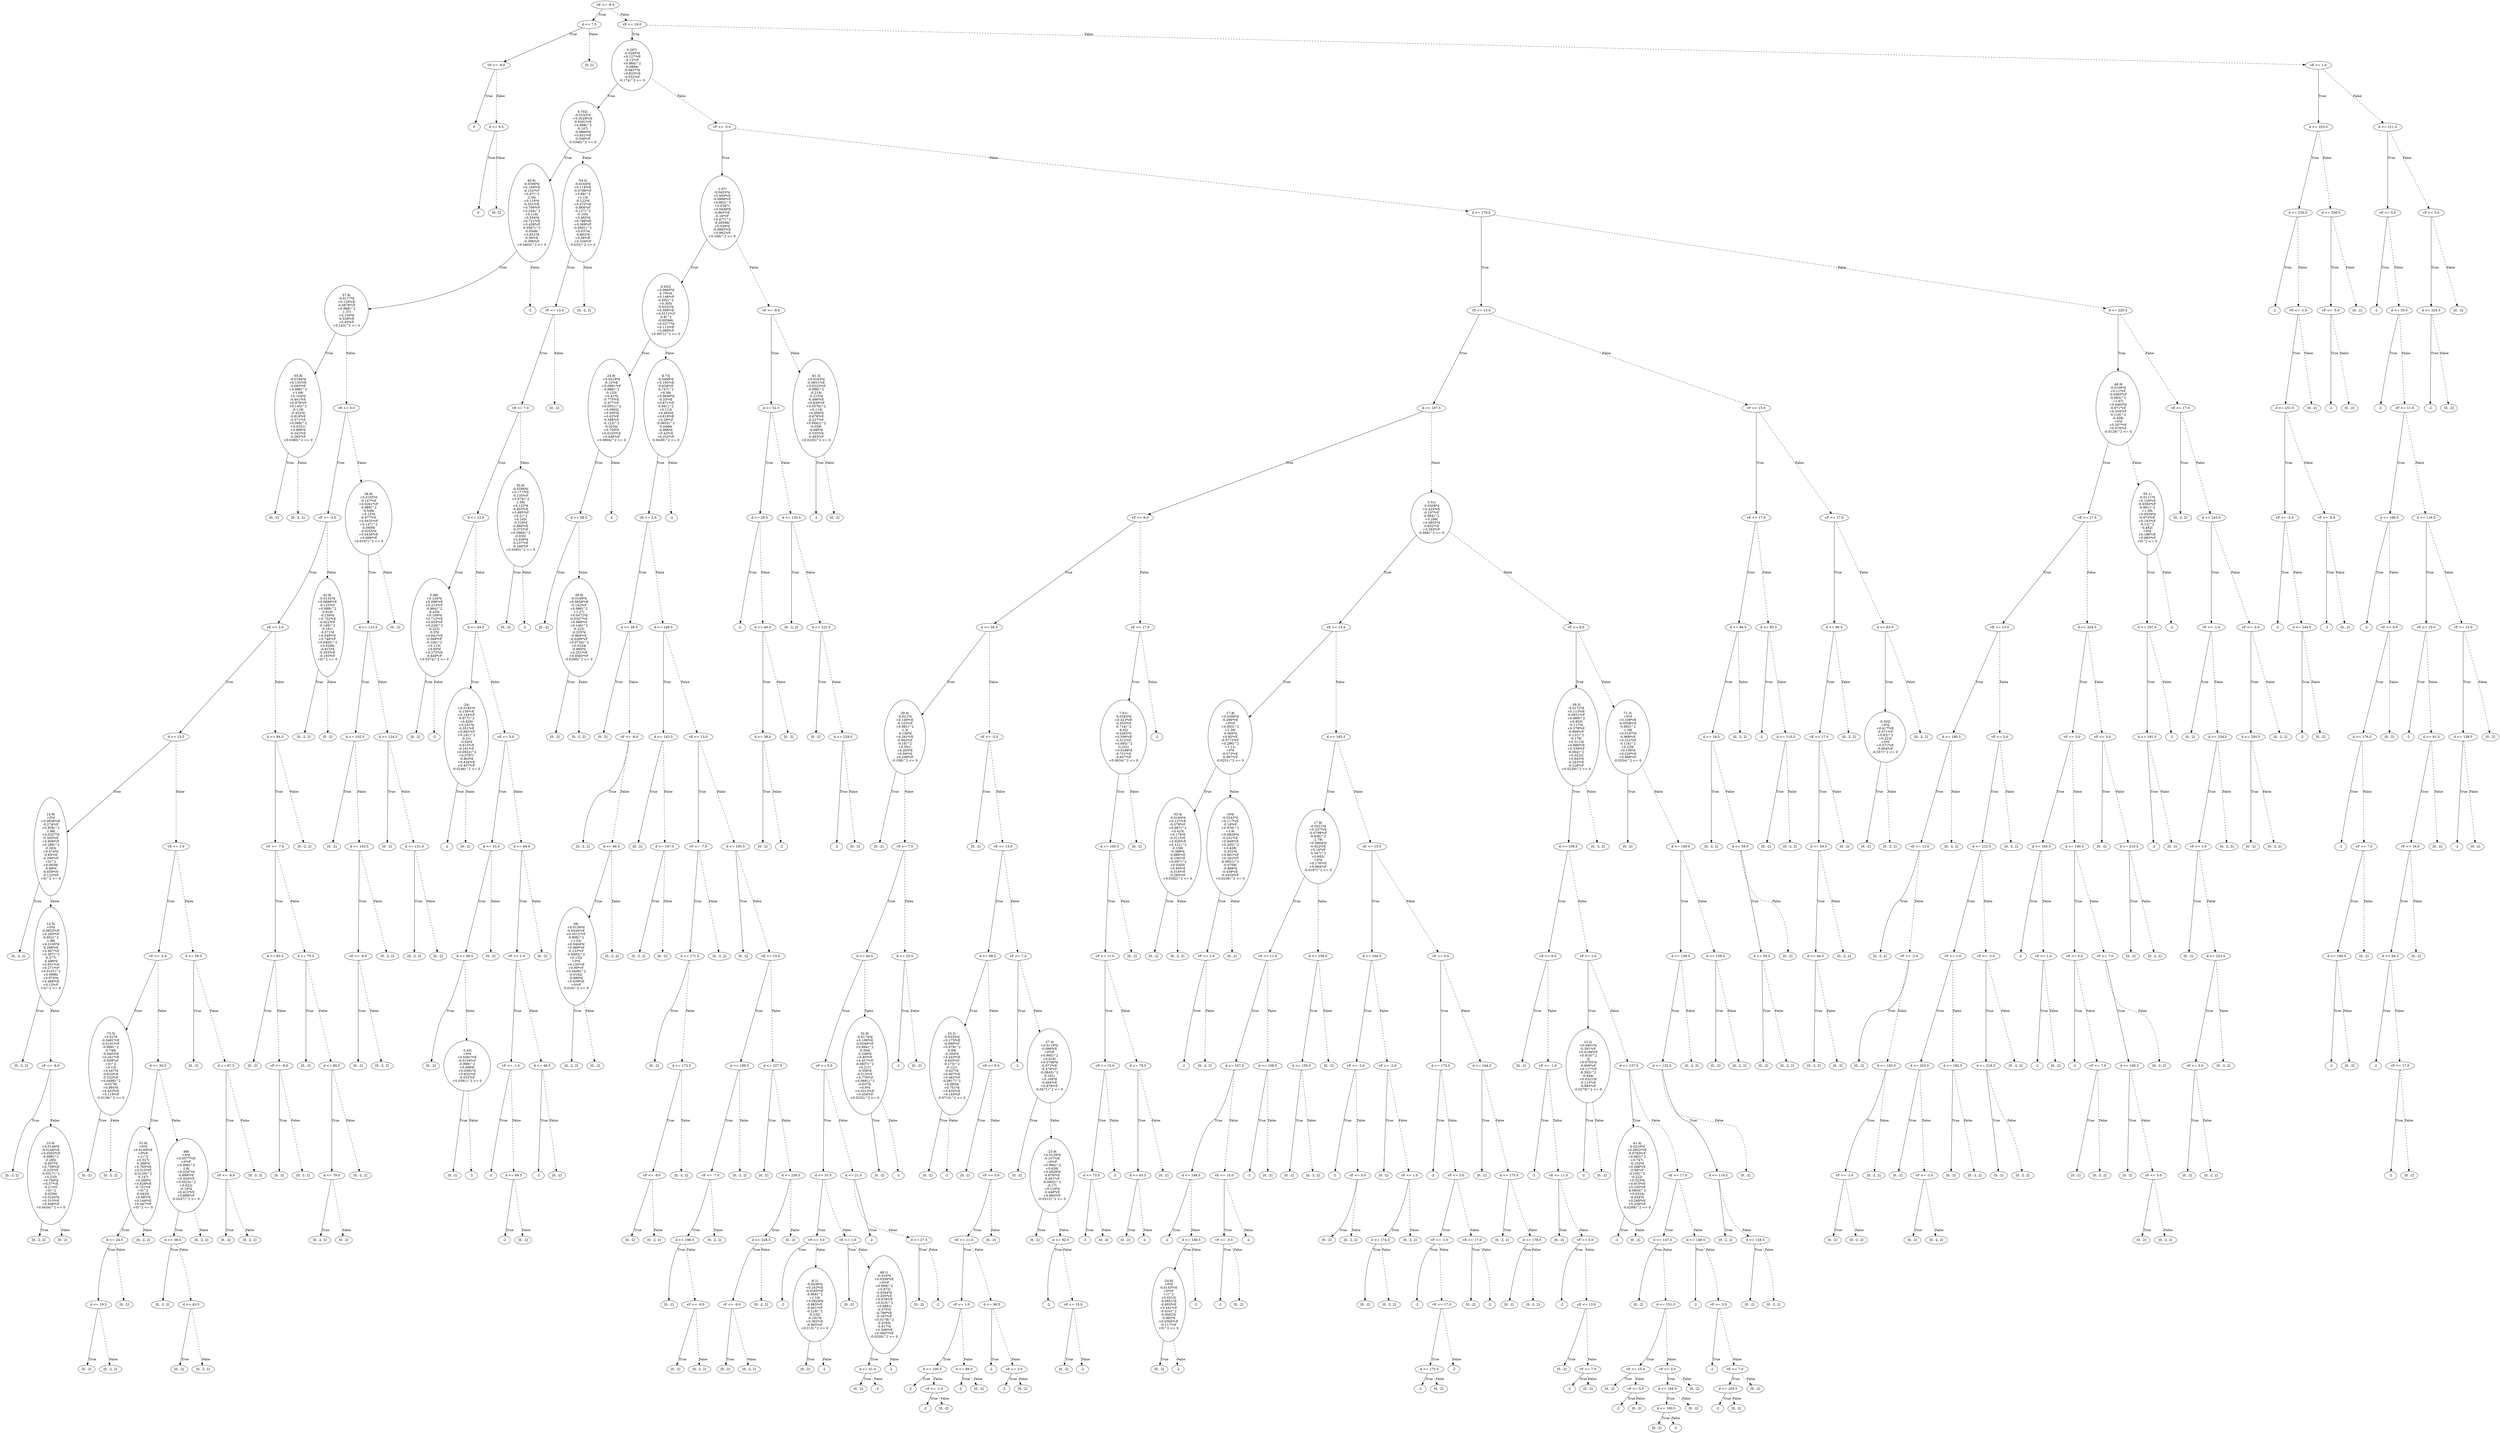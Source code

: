 digraph {
0 [label="vE <= -9.0"];
1 [label="d <= 7.5"];
2 [label="vF <= -9.0"];
3 [label="0"];
2 -> 3 [label="True"];
4 [label="d <= 6.5"];
5 [label="0"];
4 -> 5 [label="True"];
6 [label="[0, 2]"];
4 -> 6 [style="dashed", label="False"];
2 -> 4 [style="dashed", label="False"];
1 -> 2 [label="True"];
7 [label="[0, 2]"];
1 -> 7 [style="dashed", label="False"];
0 -> 1 [label="True"];
8 [label="vE <= 19.0"];
9 [label="0.267(\n-0.0285*d\n+0.127*vE\n-0.12*vF\n+0.984)^2\n-0.0894(\n-0.0837*d\n+0.825*vE\n-0.532*vF\n-0.174)^2 <= 0"];
10 [label="0.702(\n-0.0143*d\n+0.0229*vE\n-0.0261*vF\n+0.999)^2\n-0.107(\n-0.0866*d\n+0.831*vE\n-0.548*vF\n-0.0346)^2 <= 0"];
11 [label="40.6(\n-0.0306*d\n+0.189*vE\n-0.152*vF\n+0.97)^2\n-2.34(\n+0.116*d\n-0.541*vE\n+0.799*vF\n+0.234)^2\n+0.116(\n+0.544*d\n+0.721*vE\n+0.426*vF\n-0.0567)^2\n-0.0546(\n+0.831*d\n-0.39*vE\n-0.396*vF\n+0.0403)^2 <= 0"];
12 [label="57.8(\n-0.0177*d\n+0.126*vE\n-0.0878*vF\n+0.988)^2\n-1.37(\n+0.104*d\n-0.529*vE\n+0.83*vF\n+0.143)^2 <= 0"];
13 [label="-55.8(\n-0.0184*d\n+0.135*vE\n-0.093*vF\n+0.986)^2\n+1.08(\n+0.104*d\n-0.441*vE\n+0.879*vF\n+0.145)^2\n-0.118(\n-0.432*d\n-0.819*vE\n-0.371*vF\n+0.069)^2\n+0.0321(\n+0.896*d\n-0.341*vE\n-0.283*vF\n+0.0366)^2 <= 0"];
14 [label="[0, -2]"];
13 -> 14 [label="True"];
15 [label="[0, -2, 2]"];
13 -> 15 [style="dashed", label="False"];
12 -> 13 [label="True"];
16 [label="vE <= 5.0"];
17 [label="vF <= -3.0"];
18 [label="vE <= 3.0"];
19 [label="d <= 15.5"];
20 [label="14.8(\n+0*d\n+0.0836*vE\n-0.274*vF\n+0.958)^2\n-1.88(\n+0.0327*d\n-0.305*vE\n+0.908*vF\n+0.286)^2\n-0.263(\n+0.474*d\n-0.83*vE\n-0.294*vF\n+0)^2\n+0.0938(\n-0.88*d\n-0.459*vE\n-0.122*vF\n+0)^2 <= 0"];
21 [label="[0, -2, 2]"];
20 -> 21 [label="True"];
22 [label="13.5(\n+0*d\n-0.0832*vE\n+0.295*vF\n-0.952)^2\n-1.98(\n+0.0193*d\n-0.288*vE\n+0.907*vF\n+0.307)^2\n-0.277(\n-0.486*d\n+0.831*vE\n+0.271*vF\n+0.0101)^2\n+0.0996(\n+0.874*d\n+0.469*vE\n+0.13*vF\n+0)^2 <= 0"];
23 [label="[0, -2, 2]"];
22 -> 23 [label="True"];
24 [label="vF <= -9.0"];
25 [label="[0, -2, 2]"];
24 -> 25 [label="True"];
26 [label="23.6(\n+0.0146*d\n-0.0146*vE\n+0.0502*vF\n-0.999)^2\n-0.285(\n-0.607*d\n+0.759*vE\n-0.235*vF\n-0.0317)^2\n+0.233(\n+0.794*d\n+0.57*vE\n-0.21*vF\n+0)^2\n-0.0256(\n+0.0245*d\n+0.315*vE\n+0.948*vF\n+0.0434)^2 <= 0"];
27 [label="[0, -2, 2]"];
26 -> 27 [label="True"];
28 [label="[0, -2]"];
26 -> 28 [style="dashed", label="False"];
24 -> 26 [style="dashed", label="False"];
22 -> 24 [style="dashed", label="False"];
20 -> 22 [style="dashed", label="False"];
19 -> 20 [label="True"];
29 [label="vE <= 1.0"];
30 [label="vF <= -5.0"];
31 [label="-73.5(\n+0.01*d\n-0.0481*vE\n-0.0161*vF\n-0.999)^2\n-0.746(\n-0.0403*d\n+0.341*vE\n-0.939*vF\n+0)^2\n+0.13(\n+0.447*d\n-0.833*vE\n-0.322*vF\n+0.0498)^2\n-0.0276(\n+0.893*d\n+0.433*vE\n+0.119*vF\n-0.0138)^2 <= 0"];
32 [label="[0, -2]"];
31 -> 32 [label="True"];
33 [label="[0, -2, 2]"];
31 -> 33 [style="dashed", label="False"];
30 -> 31 [label="True"];
34 [label="d <= 30.5"];
35 [label="-51.8(\n+0*d\n+0.0149*vE\n+0*vF\n+1)^2\n+0.327(\n-0.386*d\n+0.765*vE\n+0.515*vF\n-0.0129)^2\n-0.147(\n+0.268*d\n+0.628*vE\n-0.731*vF\n+0)^2\n-0.0425(\n+0.883*d\n+0.144*vE\n+0.447*vF\n+0)^2 <= 0"];
36 [label="d <= 24.5"];
37 [label="d <= 19.5"];
38 [label="[0, -2]"];
37 -> 38 [label="True"];
39 [label="[0, -2, 2]"];
37 -> 39 [style="dashed", label="False"];
36 -> 37 [label="True"];
40 [label="[0, -2]"];
36 -> 40 [style="dashed", label="False"];
35 -> 36 [label="True"];
41 [label="[0, -2, 2]"];
35 -> 41 [style="dashed", label="False"];
34 -> 35 [label="True"];
42 [label="-89(\n+0*d\n+0.0577*vE\n+0*vF\n+0.998)^2\n-2.6(\n+0.0247*d\n-0.899*vE\n+0.434*vF\n+0.0525)^2\n+0.622(\n-0.18*d\n+0.422*vE\n+0.888*vF\n-0.0247)^2 <= 0"];
43 [label="d <= 38.0"];
44 [label="[0, -2, 2]"];
43 -> 44 [label="True"];
45 [label="d <= 43.5"];
46 [label="[0, -2]"];
45 -> 46 [label="True"];
47 [label="[0, -2, 2]"];
45 -> 47 [style="dashed", label="False"];
43 -> 45 [style="dashed", label="False"];
42 -> 43 [label="True"];
48 [label="[0, -2, 2]"];
42 -> 48 [style="dashed", label="False"];
34 -> 42 [style="dashed", label="False"];
30 -> 34 [style="dashed", label="False"];
29 -> 30 [label="True"];
49 [label="d <= 58.5"];
50 [label="[0, -2]"];
49 -> 50 [label="True"];
51 [label="d <= 67.5"];
52 [label="vF <= -8.0"];
53 [label="[0, -2]"];
52 -> 53 [label="True"];
54 [label="[0, -2, 2]"];
52 -> 54 [style="dashed", label="False"];
51 -> 52 [label="True"];
55 [label="[0, -2, 2]"];
51 -> 55 [style="dashed", label="False"];
49 -> 51 [style="dashed", label="False"];
29 -> 49 [style="dashed", label="False"];
19 -> 29 [style="dashed", label="False"];
18 -> 19 [label="True"];
56 [label="d <= 84.5"];
57 [label="vF <= -7.0"];
58 [label="d <= 83.5"];
59 [label="[0, -2]"];
58 -> 59 [label="True"];
60 [label="vF <= -9.0"];
61 [label="[0, -2]"];
60 -> 61 [label="True"];
62 [label="[0, -2, 2]"];
60 -> 62 [style="dashed", label="False"];
58 -> 60 [style="dashed", label="False"];
57 -> 58 [label="True"];
63 [label="d <= 75.5"];
64 [label="[0, -2]"];
63 -> 64 [label="True"];
65 [label="d <= 80.5"];
66 [label="d <= 79.0"];
67 [label="[0, -2, 2]"];
66 -> 67 [label="True"];
68 [label="[0, -2]"];
66 -> 68 [style="dashed", label="False"];
65 -> 66 [label="True"];
69 [label="[0, -2, 2]"];
65 -> 69 [style="dashed", label="False"];
63 -> 65 [style="dashed", label="False"];
57 -> 63 [style="dashed", label="False"];
56 -> 57 [label="True"];
70 [label="[0, -2, 2]"];
56 -> 70 [style="dashed", label="False"];
18 -> 56 [style="dashed", label="False"];
17 -> 18 [label="True"];
71 [label="42.8(\n-0.0132*d\n+0.0888*vE\n-0.125*vF\n+0.988)^2\n-0.916(\n-0.159*d\n+0.752*vE\n-0.622*vF\n-0.149)^2\n-0.161(\n-0.371*d\n+0.548*vE\n+0.748*vF\n+0.0405)^2\n+0.0296(\n-0.915*d\n-0.355*vE\n-0.193*vF\n+0)^2 <= 0"];
72 [label="[0, -2, 2]"];
71 -> 72 [label="True"];
73 [label="[0, -2]"];
71 -> 73 [style="dashed", label="False"];
17 -> 71 [style="dashed", label="False"];
16 -> 17 [label="True"];
74 [label="36.8(\n+0.0105*d\n-0.147*vE\n+0.0261*vF\n-0.989)^2\n-0.549(\n+0.15*d\n-0.977*vE\n+0.0435*vF\n+0.147)^2\n-0.0609(\n-0.0255*d\n+0.0436*vE\n+0.999*vF\n+0.0197)^2 <= 0"];
75 [label="d <= 113.5"];
76 [label="d <= 102.5"];
77 [label="[0, -2]"];
76 -> 77 [label="True"];
78 [label="d <= 103.5"];
79 [label="vF <= -9.0"];
80 [label="[0, -2]"];
79 -> 80 [label="True"];
81 [label="[0, -2, 2]"];
79 -> 81 [style="dashed", label="False"];
78 -> 79 [label="True"];
82 [label="[0, -2, 2]"];
78 -> 82 [style="dashed", label="False"];
76 -> 78 [style="dashed", label="False"];
75 -> 76 [label="True"];
83 [label="d <= 124.5"];
84 [label="[0, -2]"];
83 -> 84 [label="True"];
85 [label="d <= 131.0"];
86 [label="[0, -2, 2]"];
85 -> 86 [label="True"];
87 [label="[0, -2]"];
85 -> 87 [style="dashed", label="False"];
83 -> 85 [style="dashed", label="False"];
75 -> 83 [style="dashed", label="False"];
74 -> 75 [label="True"];
88 [label="[0, -2]"];
74 -> 88 [style="dashed", label="False"];
16 -> 74 [style="dashed", label="False"];
12 -> 16 [style="dashed", label="False"];
11 -> 12 [label="True"];
89 [label="-2"];
11 -> 89 [style="dashed", label="False"];
10 -> 11 [label="True"];
90 [label="-54.2(\n-0.0164*d\n+0.118*vE\n-0.0786*vF\n+0.99)^2\n+1.14(\n-0.122*d\n+0.472*vE\n-0.864*vF\n-0.127)^2\n-0.105(\n+0.492*d\n+0.786*vE\n+0.369*vF\n-0.0561)^2\n+0.0374(\n-0.862*d\n+0.38*vE\n+0.334*vF\n-0.033)^2 <= 0"];
91 [label="vF <= 13.0"];
92 [label="vE <= 7.0"];
93 [label="d <= 12.5"];
94 [label="5.86(\n+0.124*d\n+0.096*vE\n+0.213*vF\n-0.964)^2\n-0.435(\n+0.109*d\n+0.712*vE\n+0.655*vF\n+0.229)^2\n-0.222(\n-0.5*d\n+0.641*vE\n-0.569*vF\n-0.126)^2\n+0.115(\n+0.85*d\n+0.272*vE\n-0.449*vF\n+0.0374)^2 <= 0"];
95 [label="[0, -2]"];
94 -> 95 [label="True"];
96 [label="-2"];
94 -> 96 [style="dashed", label="False"];
93 -> 94 [label="True"];
97 [label="d <= 44.5"];
98 [label="-24(\n+0.0182*d\n-0.156*vE\n+0.144*vF\n-0.977)^2\n+0.826(\n+0.251*d\n-0.351*vE\n+0.882*vF\n+0.191)^2\n-0.21(\n-0.54*d\n-0.815*vE\n-0.191*vF\n+0.0922)^2\n+0.0787(\n-0.803*d\n+0.434*vE\n+0.407*vF\n-0.0246)^2 <= 0"];
99 [label="-2"];
98 -> 99 [label="True"];
100 [label="[0, -2]"];
98 -> 100 [style="dashed", label="False"];
97 -> 98 [label="True"];
101 [label="vE <= 5.0"];
102 [label="d <= 53.5"];
103 [label="d <= 48.5"];
104 [label="[0, -2]"];
103 -> 104 [label="True"];
105 [label="-3.45(\n+0*d\n+0.0381*vE\n-0.0134*vF\n-0.999)^2\n+0.0694(\n+0.0381*d\n+0.832*vE\n-0.552*vF\n+0.0391)^2 <= 0"];
106 [label="[0, -2]"];
105 -> 106 [label="True"];
107 [label="-2"];
105 -> 107 [style="dashed", label="False"];
103 -> 105 [style="dashed", label="False"];
102 -> 103 [label="True"];
108 [label="[0, -2]"];
102 -> 108 [style="dashed", label="False"];
101 -> 102 [label="True"];
109 [label="d <= 69.5"];
110 [label="vF <= 1.0"];
111 [label="vF <= -1.0"];
112 [label="-2"];
111 -> 112 [label="True"];
113 [label="d <= 60.5"];
114 [label="-2"];
113 -> 114 [label="True"];
115 [label="[0, -2]"];
113 -> 115 [style="dashed", label="False"];
111 -> 113 [style="dashed", label="False"];
110 -> 111 [label="True"];
116 [label="d <= 49.5"];
117 [label="-2"];
116 -> 117 [label="True"];
118 [label="[0, -2]"];
116 -> 118 [style="dashed", label="False"];
110 -> 116 [style="dashed", label="False"];
109 -> 110 [label="True"];
119 [label="[0, -2]"];
109 -> 119 [style="dashed", label="False"];
101 -> 109 [style="dashed", label="False"];
97 -> 101 [style="dashed", label="False"];
93 -> 97 [style="dashed", label="False"];
92 -> 93 [label="True"];
120 [label="30.9(\n-0.0286*d\n+0.177*vE\n-0.135*vF\n+0.974)^2\n-1.56(\n+0.122*d\n-0.403*vE\n+0.885*vF\n+0.2)^2\n+0.245(\n-0.319*d\n-0.866*vE\n-0.372*vF\n+0.0966)^2\n-0.035(\n+0.939*d\n-0.237*vE\n-0.246*vF\n+0.0365)^2 <= 0"];
121 [label="[0, -2]"];
120 -> 121 [label="True"];
122 [label="-2"];
120 -> 122 [style="dashed", label="False"];
92 -> 120 [style="dashed", label="False"];
91 -> 92 [label="True"];
123 [label="[0, -2]"];
91 -> 123 [style="dashed", label="False"];
90 -> 91 [label="True"];
124 [label="[0, -2, 2]"];
90 -> 124 [style="dashed", label="False"];
10 -> 90 [style="dashed", label="False"];
9 -> 10 [label="True"];
125 [label="vF <= -5.0"];
126 [label="-1.07(\n-0.0453*d\n+0.493*vE\n-0.0996*vF\n+0.863)^2\n+0.0367(\n+0.0449*d\n-0.863*vE\n-0.16*vF\n+0.477)^2\n-0.00596(\n+0.028*d\n-0.0893*vE\n+0.982*vF\n+0.166)^2 <= 0"];
127 [label="-0.622(\n+0.0665*d\n-0.79*vE\n+0.146*vF\n-0.592)^2\n+0.305(\n-0.0332*d\n+0.599*vE\n+0.0112*vF\n-0.8)^2\n-0.00566(\n+0.0277*d\n+0.113*vE\n+0.988*vF\n+0.0971)^2 <= 0"];
128 [label="24.9(\n+0.0219*d\n-0.12*vE\n+0.0991*vF\n-0.988)^2\n-0.133(\n+0.41*d\n-0.775*vE\n-0.477*vF\n+0.0551)^2\n+0.0902(\n+0.505*d\n+0.62*vE\n-0.588*vF\n-0.123)^2\n-0.0234(\n+0.759*d\n+0.0103*vE\n+0.646*vF\n+0.0804)^2 <= 0"];
129 [label="d <= 28.5"];
130 [label="[0, -2]"];
129 -> 130 [label="True"];
131 [label="-39.8(\n-0.0168*d\n+0.0858*vE\n-0.142*vF\n+0.986)^2\n+1.27(\n+0.0472*d\n-0.0307*vE\n+0.988*vF\n+0.146)^2\n-0.222(\n-0.255*d\n-0.964*vE\n-0.0289*vF\n+0.0754)^2\n+0.0254(\n-0.966*d\n+0.251*vE\n+0.0583*vF\n-0.0299)^2 <= 0"];
132 [label="[0, -2]"];
131 -> 132 [label="True"];
133 [label="[0, -2, 2]"];
131 -> 133 [style="dashed", label="False"];
129 -> 131 [style="dashed", label="False"];
128 -> 129 [label="True"];
134 [label="-2"];
128 -> 134 [style="dashed", label="False"];
127 -> 128 [label="True"];
135 [label="-8.73(\n-0.0499*d\n+0.195*vE\n-0.634*vF\n-0.747)^2\n+6.56(\n+0.0649*d\n-0.33*vE\n+0.671*vF\n-0.661)^2\n+0.113(\n+0.494*d\n+0.818*vE\n+0.29*vF\n-0.0655)^2\n-0.0466(\n-0.866*d\n+0.43*vE\n+0.252*vF\n-0.0438)^2 <= 0"];
136 [label="vE <= 3.0"];
137 [label="d <= 39.5"];
138 [label="[0, -2]"];
137 -> 138 [label="True"];
139 [label="vF <= -9.0"];
140 [label="[0, -2, 2]"];
139 -> 140 [label="True"];
141 [label="d <= 66.5"];
142 [label="38(\n+0.0139*d\n-0.0434*vE\n+0.0512*vF\n-0.998)^2\n+1.53(\n+0.0404*d\n+0.989*vE\n-0.133*vF\n-0.0493)^2\n+0.152(\n+0*d\n+0.135*vE\n+0.99*vF\n+0.0449)^2\n-0.0162(\n-0.999*d\n+0.039*vE\n+0*vF\n-0.016)^2 <= 0"];
143 [label="[0, -2, 2]"];
142 -> 143 [label="True"];
144 [label="[0, -2]"];
142 -> 144 [style="dashed", label="False"];
141 -> 142 [label="True"];
145 [label="[0, -2, 2]"];
141 -> 145 [style="dashed", label="False"];
139 -> 141 [style="dashed", label="False"];
137 -> 139 [style="dashed", label="False"];
136 -> 137 [label="True"];
146 [label="d <= 168.5"];
147 [label="d <= 143.5"];
148 [label="[0, -2]"];
147 -> 148 [label="True"];
149 [label="d <= 147.5"];
150 [label="[0, -2, 2]"];
149 -> 150 [label="True"];
151 [label="[0, -2]"];
149 -> 151 [style="dashed", label="False"];
147 -> 149 [style="dashed", label="False"];
146 -> 147 [label="True"];
152 [label="vE <= 13.0"];
153 [label="vF <= -7.0"];
154 [label="d <= 171.5"];
155 [label="[0, -2]"];
154 -> 155 [label="True"];
156 [label="d <= 172.5"];
157 [label="vF <= -9.0"];
158 [label="[0, -2]"];
157 -> 158 [label="True"];
159 [label="[0, -2, 2]"];
157 -> 159 [style="dashed", label="False"];
156 -> 157 [label="True"];
160 [label="[0, -2, 2]"];
156 -> 160 [style="dashed", label="False"];
154 -> 156 [style="dashed", label="False"];
153 -> 154 [label="True"];
161 [label="[0, -2, 2]"];
153 -> 161 [style="dashed", label="False"];
152 -> 153 [label="True"];
162 [label="d <= 195.5"];
163 [label="[0, -2]"];
162 -> 163 [label="True"];
164 [label="vE <= 15.0"];
165 [label="d <= 199.5"];
166 [label="vF <= -7.0"];
167 [label="d <= 198.5"];
168 [label="[0, -2]"];
167 -> 168 [label="True"];
169 [label="vF <= -9.0"];
170 [label="[0, -2]"];
169 -> 170 [label="True"];
171 [label="[0, -2, 2]"];
169 -> 171 [style="dashed", label="False"];
167 -> 169 [style="dashed", label="False"];
166 -> 167 [label="True"];
172 [label="[0, -2, 2]"];
166 -> 172 [style="dashed", label="False"];
165 -> 166 [label="True"];
173 [label="[0, -2, 2]"];
165 -> 173 [style="dashed", label="False"];
164 -> 165 [label="True"];
174 [label="d <= 227.5"];
175 [label="[0, -2]"];
174 -> 175 [label="True"];
176 [label="d <= 236.5"];
177 [label="d <= 228.5"];
178 [label="vF <= -9.0"];
179 [label="[0, -2]"];
178 -> 179 [label="True"];
180 [label="[0, -2, 2]"];
178 -> 180 [style="dashed", label="False"];
177 -> 178 [label="True"];
181 [label="[0, -2, 2]"];
177 -> 181 [style="dashed", label="False"];
176 -> 177 [label="True"];
182 [label="[0, -2]"];
176 -> 182 [style="dashed", label="False"];
174 -> 176 [style="dashed", label="False"];
164 -> 174 [style="dashed", label="False"];
162 -> 164 [style="dashed", label="False"];
152 -> 162 [style="dashed", label="False"];
146 -> 152 [style="dashed", label="False"];
136 -> 146 [style="dashed", label="False"];
135 -> 136 [label="True"];
183 [label="-2"];
135 -> 183 [style="dashed", label="False"];
127 -> 135 [style="dashed", label="False"];
126 -> 127 [label="True"];
184 [label="vF <= -9.0"];
185 [label="d <= 52.5"];
186 [label="d <= 29.5"];
187 [label="-2"];
186 -> 187 [label="True"];
188 [label="d <= 40.5"];
189 [label="d <= 38.0"];
190 [label="[0, -2]"];
189 -> 190 [label="True"];
191 [label="-2"];
189 -> 191 [style="dashed", label="False"];
188 -> 189 [label="True"];
192 [label="[0, -2]"];
188 -> 192 [style="dashed", label="False"];
186 -> 188 [style="dashed", label="False"];
185 -> 186 [label="True"];
193 [label="d <= 133.0"];
194 [label="[0, -2, 2]"];
193 -> 194 [label="True"];
195 [label="d <= 221.0"];
196 [label="[0, -2]"];
195 -> 196 [label="True"];
197 [label="d <= 229.5"];
198 [label="-2"];
197 -> 198 [label="True"];
199 [label="[0, -2]"];
197 -> 199 [style="dashed", label="False"];
195 -> 197 [style="dashed", label="False"];
193 -> 195 [style="dashed", label="False"];
185 -> 193 [style="dashed", label="False"];
184 -> 185 [label="True"];
200 [label="-61.3(\n+0.0163*d\n-0.0851*vE\n+0.0223*vF\n-0.996)^2\n-0.218(\n-0.215*d\n-0.496*vE\n+0.839*vF\n+0.0576)^2\n+0.114(\n+0.696*d\n-0.678*vE\n-0.227*vF\n+0.0642)^2\n-0.059(\n-0.685*d\n-0.535*vE\n-0.493*vF\n+0.0235)^2 <= 0"];
201 [label="-2"];
200 -> 201 [label="True"];
202 [label="[0, -2]"];
200 -> 202 [style="dashed", label="False"];
184 -> 200 [style="dashed", label="False"];
126 -> 184 [style="dashed", label="False"];
125 -> 126 [label="True"];
203 [label="d <= 179.5"];
204 [label="vF <= 13.0"];
205 [label="d <= 107.5"];
206 [label="vF <= 9.0"];
207 [label="d <= 59.5"];
208 [label="29.4(\n-0.021*d\n+0.149*vE\n-0.122*vF\n+0.981)^2\n-1.3(\n-0.139*d\n+0.261*vE\n-0.942*vF\n-0.16)^2\n+0.501(\n+0.205*d\n+0.94*vE\n+0.249*vF\n-0.108)^2 <= 0"];
209 [label="[0, -2]"];
208 -> 209 [label="True"];
210 [label="vF <= 7.0"];
211 [label="d <= 44.5"];
212 [label="vF <= 5.0"];
213 [label="d <= 31.5"];
214 [label="vF <= 3.0"];
215 [label="-2"];
214 -> 215 [label="True"];
216 [label="-8.1(\n-0.0436*d\n+0.243*vE\n-0.0165*vF\n-0.969)^2\n+1.19(\n+0.0929*d\n-0.885*vE\n-0.401*vF\n-0.219)^2\n-0.232(\n-0.191*d\n+0.362*vE\n-0.905*vF\n+0.115)^2 <= 0"];
217 [label="[0, -2]"];
216 -> 217 [label="True"];
218 [label="-2"];
216 -> 218 [style="dashed", label="False"];
214 -> 216 [style="dashed", label="False"];
213 -> 214 [label="True"];
219 [label="vE <= 1.0"];
220 [label="[0, -2]"];
219 -> 220 [label="True"];
221 [label="48.1(\n-0.016*d\n+0.0359*vE\n+0*vF\n+0.999)^2\n+0.872(\n-0.0344*d\n-0.205*vE\n+0.978*vF\n+0.015)^2\n+0.0891(\n-0.575*d\n-0.796*vE\n-0.187*vF\n+0.0178)^2\n-0.0783(\n-0.817*d\n+0.568*vE\n+0.0907*vF\n-0.0328)^2 <= 0"];
222 [label="d <= 41.0"];
223 [label="[0, -2]"];
222 -> 223 [label="True"];
224 [label="-2"];
222 -> 224 [style="dashed", label="False"];
221 -> 222 [label="True"];
225 [label="-2"];
221 -> 225 [style="dashed", label="False"];
219 -> 221 [style="dashed", label="False"];
213 -> 219 [style="dashed", label="False"];
212 -> 213 [label="True"];
226 [label="d <= 21.5"];
227 [label="-2"];
226 -> 227 [label="True"];
228 [label="d <= 27.5"];
229 [label="[0, -2]"];
228 -> 229 [label="True"];
230 [label="-2"];
228 -> 230 [style="dashed", label="False"];
226 -> 228 [style="dashed", label="False"];
212 -> 226 [style="dashed", label="False"];
211 -> 212 [label="True"];
231 [label="32.9(\n-0.0174*d\n+0.106*vE\n-0.0248*vF\n+0.994)^2\n-0.304(\n-0.248*d\n+0.85*vE\n+0.457*vF\n-0.0837)^2\n+0.211(\n-0.358*d\n-0.515*vE\n+0.776*vF\n+0.0681)^2\n-0.0375(\n+0.9*d\n+0.0313*vE\n+0.434*vF\n+0.0232)^2 <= 0"];
232 [label="[0, -2]"];
231 -> 232 [label="True"];
233 [label="-2"];
231 -> 233 [style="dashed", label="False"];
211 -> 231 [style="dashed", label="False"];
210 -> 211 [label="True"];
234 [label="d <= 23.5"];
235 [label="-2"];
234 -> 235 [label="True"];
236 [label="[0, -2]"];
234 -> 236 [style="dashed", label="False"];
210 -> 234 [style="dashed", label="False"];
208 -> 210 [style="dashed", label="False"];
207 -> 208 [label="True"];
237 [label="vF <= -3.0"];
238 [label="[0, -2]"];
237 -> 238 [label="True"];
239 [label="vE <= 13.0"];
240 [label="d <= 88.5"];
241 [label="23.2(\n-0.0335*d\n+0.175*vE\n-0.099*vF\n+0.979)^2\n-0.89(\n-0.204*d\n+0.443*vE\n-0.855*vF\n-0.173)^2\n-0.121(\n-0.627*d\n+0.607*vE\n+0.481*vF\n-0.0817)^2\n+0.0934(\n+0.751*d\n+0.635*vE\n+0.165*vF\n-0.0715)^2 <= 0"];
242 [label="[0, -2]"];
241 -> 242 [label="True"];
243 [label="-2"];
241 -> 243 [style="dashed", label="False"];
240 -> 241 [label="True"];
244 [label="vE <= 9.0"];
245 [label="[0, -2]"];
244 -> 245 [label="True"];
246 [label="vF <= 5.0"];
247 [label="vE <= 11.0"];
248 [label="vF <= 1.0"];
249 [label="d <= 100.5"];
250 [label="-2"];
249 -> 250 [label="True"];
251 [label="vF <= -1.0"];
252 [label="-2"];
251 -> 252 [label="True"];
253 [label="[0, -2]"];
251 -> 253 [style="dashed", label="False"];
249 -> 251 [style="dashed", label="False"];
248 -> 249 [label="True"];
254 [label="d <= 89.5"];
255 [label="-2"];
254 -> 255 [label="True"];
256 [label="[0, -2]"];
254 -> 256 [style="dashed", label="False"];
248 -> 254 [style="dashed", label="False"];
247 -> 248 [label="True"];
257 [label="d <= 99.5"];
258 [label="-2"];
257 -> 258 [label="True"];
259 [label="vF <= 3.0"];
260 [label="-2"];
259 -> 260 [label="True"];
261 [label="[0, -2]"];
259 -> 261 [style="dashed", label="False"];
257 -> 259 [style="dashed", label="False"];
247 -> 257 [style="dashed", label="False"];
246 -> 247 [label="True"];
262 [label="[0, -2]"];
246 -> 262 [style="dashed", label="False"];
244 -> 246 [style="dashed", label="False"];
240 -> 244 [style="dashed", label="False"];
239 -> 240 [label="True"];
263 [label="vF <= 7.0"];
264 [label="-2"];
263 -> 264 [label="True"];
265 [label="-27.4(\n+0.0118*d\n-0.096*vE\n+0*vF\n+0.995)^2\n+0.616(\n+0.0796*d\n-0.872*vE\n-0.476*vF\n-0.0845)^2\n-0.181(\n+0.108*d\n-0.464*vE\n+0.878*vF\n-0.0471)^2 <= 0"];
266 [label="[0, -2]"];
265 -> 266 [label="True"];
267 [label="-23.9(\n+0.0139*d\n-0.107*vE\n+0*vF\n+0.994)^2\n+0.626(\n+0.0828*d\n-0.878*vE\n-0.461*vF\n-0.0952)^2\n-0.17(\n+0.116*d\n-0.448*vE\n+0.885*vF\n-0.0513)^2 <= 0"];
268 [label="[0, -2]"];
267 -> 268 [label="True"];
269 [label="d <= 92.5"];
270 [label="-2"];
269 -> 270 [label="True"];
271 [label="vE <= 15.0"];
272 [label="[0, -2]"];
271 -> 272 [label="True"];
273 [label="-2"];
271 -> 273 [style="dashed", label="False"];
269 -> 271 [style="dashed", label="False"];
267 -> 269 [style="dashed", label="False"];
265 -> 267 [style="dashed", label="False"];
263 -> 265 [style="dashed", label="False"];
239 -> 263 [style="dashed", label="False"];
237 -> 239 [style="dashed", label="False"];
207 -> 237 [style="dashed", label="False"];
206 -> 207 [label="True"];
274 [label="vE <= 17.0"];
275 [label="7.61(\n-0.0283*d\n+0.423*vE\n-0.553*vF\n-0.718)^2\n-6.62(\n-0.0265*d\n+0.506*vE\n-0.512*vF\n+0.693)^2\n-0.231(\n+0.0186*d\n-0.751*vE\n-0.657*vF\n+0.0634)^2 <= 0"];
276 [label="d <= 100.5"];
277 [label="vF <= 11.0"];
278 [label="vE <= 15.0"];
279 [label="d <= 73.5"];
280 [label="-2"];
279 -> 280 [label="True"];
281 [label="[0, -2]"];
279 -> 281 [style="dashed", label="False"];
278 -> 279 [label="True"];
282 [label="-2"];
278 -> 282 [style="dashed", label="False"];
277 -> 278 [label="True"];
283 [label="d <= 79.5"];
284 [label="d <= 63.5"];
285 [label="[0, -2]"];
284 -> 285 [label="True"];
286 [label="-2"];
284 -> 286 [style="dashed", label="False"];
283 -> 284 [label="True"];
287 [label="[0, -2]"];
283 -> 287 [style="dashed", label="False"];
277 -> 283 [style="dashed", label="False"];
276 -> 277 [label="True"];
288 [label="[0, -2]"];
276 -> 288 [style="dashed", label="False"];
275 -> 276 [label="True"];
289 [label="[0, -2]"];
275 -> 289 [style="dashed", label="False"];
274 -> 275 [label="True"];
290 [label="-2"];
274 -> 290 [style="dashed", label="False"];
206 -> 274 [style="dashed", label="False"];
205 -> 206 [label="True"];
291 [label="-5.51(\n-0.0308*d\n+0.424*vE\n-0.197*vF\n-0.884)^2\n+0.206(\n+0.0653*d\n-0.832*vE\n+0.293*vF\n-0.466)^2 <= 0"];
292 [label="vE <= 13.0"];
293 [label="-17.8(\n+0.0266*d\n-0.296*vE\n+0*vF\n+0.955)^2\n+2.39(\n-0.066*d\n+0.95*vE\n-0.0773*vF\n+0.296)^2\n+1.11(\n+0*d\n-0.073*vE\n-0.997*vF\n-0.0251)^2 <= 0"];
294 [label="-33.4(\n-0.0184*d\n+0.137*vE\n-0.079*vF\n+0.987)^2\n+0.423(\n+0.176*d\n-0.311*vE\n+0.926*vF\n+0.121)^2\n-0.158(\n-0.388*d\n-0.886*vE\n-0.236*vF\n+0.097)^2\n+0.0305(\n+0.905*d\n-0.316*vE\n-0.283*vF\n+0.0382)^2 <= 0"];
295 [label="[0, -2]"];
294 -> 295 [label="True"];
296 [label="[0, -2, 2]"];
294 -> 296 [style="dashed", label="False"];
293 -> 294 [label="True"];
297 [label="-164(\n-0.0242*d\n+0.117*vE\n-0.18*vF\n+0.976)^2\n+3.9(\n+0.0828*d\n-0.231*vE\n+0.948*vF\n+0.205)^2\n+0.428(\n-0.432*d\n+0.861*vE\n+0.262*vF\n-0.0651)^2\n-0.0708(\n-0.898*d\n-0.438*vE\n-0.0335*vF\n+0.0238)^2 <= 0"];
298 [label="vF <= 1.0"];
299 [label="-2"];
298 -> 299 [label="True"];
300 [label="[0, -2, 2]"];
298 -> 300 [style="dashed", label="False"];
297 -> 298 [label="True"];
301 [label="[0, -2]"];
297 -> 301 [style="dashed", label="False"];
293 -> 297 [style="dashed", label="False"];
292 -> 293 [label="True"];
302 [label="d <= 163.5"];
303 [label="17.8(\n-0.0321*d\n+0.337*vE\n-0.0798*vF\n-0.938)^2\n-2.79(\n+0.0664*d\n-0.922*vE\n+0.16*vF\n-0.347)^2\n+0.692(\n+0*d\n+0.178*vE\n+0.984*vF\n-0.0197)^2 <= 0"];
304 [label="vF <= 11.0"];
305 [label="d <= 157.5"];
306 [label="d <= 148.5"];
307 [label="-2"];
306 -> 307 [label="True"];
308 [label="d <= 149.5"];
309 [label="-24.8(\n+0*d\n-0.0143*vE\n+0*vF\n+1)^2\n+0.0313(\n-0.0851*d\n-0.893*vE\n+0.441*vF\n-0.016)^2\n-0.00023(\n-0.992*d\n+0.0366*vE\n-0.117*vF\n+0)^2 <= 0"];
310 [label="[0, -2]"];
309 -> 310 [label="True"];
311 [label="-2"];
309 -> 311 [style="dashed", label="False"];
308 -> 309 [label="True"];
312 [label="-2"];
308 -> 312 [style="dashed", label="False"];
306 -> 308 [style="dashed", label="False"];
305 -> 306 [label="True"];
313 [label="vE <= 15.0"];
314 [label="vF <= -3.0"];
315 [label="-2"];
314 -> 315 [label="True"];
316 [label="[0, -2]"];
314 -> 316 [style="dashed", label="False"];
313 -> 314 [label="True"];
317 [label="-2"];
313 -> 317 [style="dashed", label="False"];
305 -> 313 [style="dashed", label="False"];
304 -> 305 [label="True"];
318 [label="d <= 108.5"];
319 [label="-2"];
318 -> 319 [label="True"];
320 [label="[0, -2]"];
318 -> 320 [style="dashed", label="False"];
304 -> 318 [style="dashed", label="False"];
303 -> 304 [label="True"];
321 [label="d <= 156.0"];
322 [label="d <= 150.5"];
323 [label="[0, -2]"];
322 -> 323 [label="True"];
324 [label="[0, -2, 2]"];
322 -> 324 [style="dashed", label="False"];
321 -> 322 [label="True"];
325 [label="[0, -2]"];
321 -> 325 [style="dashed", label="False"];
303 -> 321 [style="dashed", label="False"];
302 -> 303 [label="True"];
326 [label="vE <= 15.0"];
327 [label="d <= 164.5"];
328 [label="vF <= -3.0"];
329 [label="-2"];
328 -> 329 [label="True"];
330 [label="vF <= 0.0"];
331 [label="[0, -2]"];
330 -> 331 [label="True"];
332 [label="[0, -2, 2]"];
330 -> 332 [style="dashed", label="False"];
328 -> 330 [style="dashed", label="False"];
327 -> 328 [label="True"];
333 [label="vF <= -2.0"];
334 [label="[0, -2]"];
333 -> 334 [label="True"];
335 [label="vF <= 1.0"];
336 [label="d <= 174.5"];
337 [label="[0, -2]"];
336 -> 337 [label="True"];
338 [label="[0, -2, 2]"];
336 -> 338 [style="dashed", label="False"];
335 -> 336 [label="True"];
339 [label="[0, -2, 2]"];
335 -> 339 [style="dashed", label="False"];
333 -> 335 [style="dashed", label="False"];
327 -> 333 [style="dashed", label="False"];
326 -> 327 [label="True"];
340 [label="vF <= 5.0"];
341 [label="d <= 173.5"];
342 [label="-2"];
341 -> 342 [label="True"];
343 [label="vF <= 3.0"];
344 [label="vF <= -1.0"];
345 [label="-2"];
344 -> 345 [label="True"];
346 [label="vE <= 17.0"];
347 [label="d <= 175.5"];
348 [label="-2"];
347 -> 348 [label="True"];
349 [label="[0, -2]"];
347 -> 349 [style="dashed", label="False"];
346 -> 347 [label="True"];
350 [label="-2"];
346 -> 350 [style="dashed", label="False"];
344 -> 346 [style="dashed", label="False"];
343 -> 344 [label="True"];
351 [label="vE <= 17.0"];
352 [label="[0, -2]"];
351 -> 352 [label="True"];
353 [label="-2"];
351 -> 353 [style="dashed", label="False"];
343 -> 351 [style="dashed", label="False"];
341 -> 343 [style="dashed", label="False"];
340 -> 341 [label="True"];
354 [label="d <= 164.5"];
355 [label="[0, -2]"];
354 -> 355 [label="True"];
356 [label="d <= 173.5"];
357 [label="[0, -2, 2]"];
356 -> 357 [label="True"];
358 [label="d <= 178.5"];
359 [label="[0, -2]"];
358 -> 359 [label="True"];
360 [label="[0, -2, 2]"];
358 -> 360 [style="dashed", label="False"];
356 -> 358 [style="dashed", label="False"];
354 -> 356 [style="dashed", label="False"];
340 -> 354 [style="dashed", label="False"];
326 -> 340 [style="dashed", label="False"];
302 -> 326 [style="dashed", label="False"];
292 -> 302 [style="dashed", label="False"];
291 -> 292 [label="True"];
361 [label="vF <= 9.0"];
362 [label="-39.3(\n-0.0172*d\n+0.113*vE\n-0.0931*vF\n+0.989)^2\n+0.855(\n-0.117*d\n+0.379*vE\n-0.909*vF\n-0.131)^2\n-0.178(\n+0.311*d\n+0.886*vE\n+0.339*vF\n-0.064)^2\n+0.0232(\n+0.943*d\n-0.243*vE\n-0.226*vF\n+0.0229)^2 <= 0"];
363 [label="d <= 109.5"];
364 [label="vE <= 9.0"];
365 [label="[0, -2]"];
364 -> 365 [label="True"];
366 [label="vF <= -1.0"];
367 [label="-2"];
366 -> 367 [label="True"];
368 [label="vE <= 11.0"];
369 [label="[0, -2]"];
368 -> 369 [label="True"];
370 [label="vF <= 3.0"];
371 [label="-2"];
370 -> 371 [label="True"];
372 [label="vE <= 13.0"];
373 [label="[0, -2]"];
372 -> 373 [label="True"];
374 [label="vF <= 7.0"];
375 [label="-2"];
374 -> 375 [label="True"];
376 [label="[0, -2]"];
374 -> 376 [style="dashed", label="False"];
372 -> 374 [style="dashed", label="False"];
370 -> 372 [style="dashed", label="False"];
368 -> 370 [style="dashed", label="False"];
366 -> 368 [style="dashed", label="False"];
364 -> 366 [style="dashed", label="False"];
363 -> 364 [label="True"];
377 [label="vF <= 1.0"];
378 [label="13.2(\n+0.0401*d\n-0.391*vE\n+0.0198*vF\n+0.919)^2\n-3(\n+0.0755*d\n-0.909*vE\n+0.117*vF\n-0.392)^2\n-0.944(\n+0.0321*d\n-0.113*vE\n-0.993*vF\n-0.0279)^2 <= 0"];
379 [label="-2"];
378 -> 379 [label="True"];
380 [label="[0, -2]"];
378 -> 380 [style="dashed", label="False"];
377 -> 378 [label="True"];
381 [label="d <= 137.5"];
382 [label="-41.4(\n-0.0216*d\n+0.0932*vE\n-0.0783*vF\n+0.992)^2\n+0.747(\n-0.152*d\n+0.288*vE\n-0.94*vF\n-0.105)^2\n-0.222(\n+0.323*d\n+0.915*vE\n+0.235*vF\n-0.0604)^2\n+0.0324(\n-0.934*d\n+0.268*vE\n+0.236*vF\n-0.0268)^2 <= 0"];
383 [label="-2"];
382 -> 383 [label="True"];
384 [label="[0, -2]"];
382 -> 384 [style="dashed", label="False"];
381 -> 382 [label="True"];
385 [label="vE <= 17.0"];
386 [label="d <= 147.5"];
387 [label="[0, -2]"];
386 -> 387 [label="True"];
388 [label="d <= 151.5"];
389 [label="vE <= 15.0"];
390 [label="[0, -2]"];
389 -> 390 [label="True"];
391 [label="vF <= 5.0"];
392 [label="-2"];
391 -> 392 [label="True"];
393 [label="[0, -2]"];
391 -> 393 [style="dashed", label="False"];
389 -> 391 [style="dashed", label="False"];
388 -> 389 [label="True"];
394 [label="vF <= 3.0"];
395 [label="d <= 164.5"];
396 [label="d <= 160.5"];
397 [label="[0, -2]"];
396 -> 397 [label="True"];
398 [label="-2"];
396 -> 398 [style="dashed", label="False"];
395 -> 396 [label="True"];
399 [label="[0, -2]"];
395 -> 399 [style="dashed", label="False"];
394 -> 395 [label="True"];
400 [label="[0, -2]"];
394 -> 400 [style="dashed", label="False"];
388 -> 394 [style="dashed", label="False"];
386 -> 388 [style="dashed", label="False"];
385 -> 386 [label="True"];
401 [label="d <= 148.5"];
402 [label="-2"];
401 -> 402 [label="True"];
403 [label="vF <= 5.0"];
404 [label="-2"];
403 -> 404 [label="True"];
405 [label="vF <= 7.0"];
406 [label="d <= 165.5"];
407 [label="-2"];
406 -> 407 [label="True"];
408 [label="[0, -2]"];
406 -> 408 [style="dashed", label="False"];
405 -> 406 [label="True"];
409 [label="[0, -2]"];
405 -> 409 [style="dashed", label="False"];
403 -> 405 [style="dashed", label="False"];
401 -> 403 [style="dashed", label="False"];
385 -> 401 [style="dashed", label="False"];
381 -> 385 [style="dashed", label="False"];
377 -> 381 [style="dashed", label="False"];
363 -> 377 [style="dashed", label="False"];
362 -> 363 [label="True"];
410 [label="[0, -2, 2]"];
362 -> 410 [style="dashed", label="False"];
361 -> 362 [label="True"];
411 [label="71.5(\n+0*d\n+0.108*vE\n-0.0508*vF\n-0.993)^2\n-1.39(\n+0.0197*d\n-0.968*vE\n+0.221*vF\n-0.116)^2\n+0.228(\n+0.106*d\n+0.226*vE\n+0.968*vF\n-0.0254)^2 <= 0"];
412 [label="[0, -2]"];
411 -> 412 [label="True"];
413 [label="d <= 149.0"];
414 [label="d <= 138.5"];
415 [label="d <= 132.5"];
416 [label="d <= 119.5"];
417 [label="[0, -2, 2]"];
416 -> 417 [label="True"];
418 [label="d <= 128.5"];
419 [label="[0, -2]"];
418 -> 419 [label="True"];
420 [label="[0, -2, 2]"];
418 -> 420 [style="dashed", label="False"];
416 -> 418 [style="dashed", label="False"];
415 -> 416 [label="True"];
421 [label="[0, -2]"];
415 -> 421 [style="dashed", label="False"];
414 -> 415 [label="True"];
422 [label="[0, -2, 2]"];
414 -> 422 [style="dashed", label="False"];
413 -> 414 [label="True"];
423 [label="d <= 159.5"];
424 [label="[0, -2]"];
423 -> 424 [label="True"];
425 [label="[0, -2, 2]"];
423 -> 425 [style="dashed", label="False"];
413 -> 423 [style="dashed", label="False"];
411 -> 413 [style="dashed", label="False"];
361 -> 411 [style="dashed", label="False"];
291 -> 361 [style="dashed", label="False"];
205 -> 291 [style="dashed", label="False"];
204 -> 205 [label="True"];
426 [label="vF <= 15.0"];
427 [label="vE <= 17.0"];
428 [label="d <= 84.5"];
429 [label="d <= 18.5"];
430 [label="[0, -2, 2]"];
429 -> 430 [label="True"];
431 [label="d <= 59.5"];
432 [label="d <= 55.5"];
433 [label="[0, -2]"];
432 -> 433 [label="True"];
434 [label="[0, -2, 2]"];
432 -> 434 [style="dashed", label="False"];
431 -> 432 [label="True"];
435 [label="[0, -2]"];
431 -> 435 [style="dashed", label="False"];
429 -> 431 [style="dashed", label="False"];
428 -> 429 [label="True"];
436 [label="[0, -2, 2]"];
428 -> 436 [style="dashed", label="False"];
427 -> 428 [label="True"];
437 [label="d <= 85.5"];
438 [label="-2"];
437 -> 438 [label="True"];
439 [label="d <= 115.5"];
440 [label="[0, -2]"];
439 -> 440 [label="True"];
441 [label="[0, -2, 2]"];
439 -> 441 [style="dashed", label="False"];
437 -> 439 [style="dashed", label="False"];
427 -> 437 [style="dashed", label="False"];
426 -> 427 [label="True"];
442 [label="vF <= 17.0"];
443 [label="d <= 90.5"];
444 [label="vE <= 17.0"];
445 [label="d <= 59.5"];
446 [label="d <= 44.5"];
447 [label="[0, -2, 2]"];
446 -> 447 [label="True"];
448 [label="[0, -2]"];
446 -> 448 [style="dashed", label="False"];
445 -> 446 [label="True"];
449 [label="[0, -2, 2]"];
445 -> 449 [style="dashed", label="False"];
444 -> 445 [label="True"];
450 [label="[0, -2]"];
444 -> 450 [style="dashed", label="False"];
443 -> 444 [label="True"];
451 [label="[0, -2, 2]"];
443 -> 451 [style="dashed", label="False"];
442 -> 443 [label="True"];
452 [label="d <= 63.5"];
453 [label="-0.502(\n+0*d\n+0.417*vE\n-0.371*vF\n+0.83)^2\n+0.223(\n+0*d\n+0.571*vE\n-0.604*vF\n-0.557)^2 <= 0"];
454 [label="[0, -2]"];
453 -> 454 [label="True"];
455 [label="[0, -2, 2]"];
453 -> 455 [style="dashed", label="False"];
452 -> 453 [label="True"];
456 [label="[0, -2, 2]"];
452 -> 456 [style="dashed", label="False"];
442 -> 452 [style="dashed", label="False"];
426 -> 442 [style="dashed", label="False"];
204 -> 426 [style="dashed", label="False"];
203 -> 204 [label="True"];
457 [label="d <= 220.5"];
458 [label="-48.9(\n-0.0106*d\n+0.11*vE\n-0.0365*vF\n-0.993)^2\n+1.07(\n+0.0463*d\n-0.971*vE\n+0.204*vF\n-0.116)^2\n-0.458(\n+0*d\n+0.207*vE\n+0.978*vF\n-0.0129)^2 <= 0"];
459 [label="vE <= 17.0"];
460 [label="vE <= 15.0"];
461 [label="d <= 190.5"];
462 [label="vE <= 13.0"];
463 [label="[0, -2, 2]"];
462 -> 463 [label="True"];
464 [label="vF <= -3.0"];
465 [label="[0, -2]"];
464 -> 465 [label="True"];
466 [label="d <= 183.5"];
467 [label="vF <= -1.0"];
468 [label="[0, -2]"];
467 -> 468 [label="True"];
469 [label="[0, -2, 2]"];
467 -> 469 [style="dashed", label="False"];
466 -> 467 [label="True"];
470 [label="[0, -2, 2]"];
466 -> 470 [style="dashed", label="False"];
464 -> 466 [style="dashed", label="False"];
462 -> 464 [style="dashed", label="False"];
461 -> 462 [label="True"];
471 [label="[0, -2, 2]"];
461 -> 471 [style="dashed", label="False"];
460 -> 461 [label="True"];
472 [label="vF <= 3.0"];
473 [label="d <= 212.5"];
474 [label="vF <= 1.0"];
475 [label="d <= 203.5"];
476 [label="[0, -2]"];
475 -> 476 [label="True"];
477 [label="vF <= -1.0"];
478 [label="[0, -2]"];
477 -> 478 [label="True"];
479 [label="[0, -2, 2]"];
477 -> 479 [style="dashed", label="False"];
475 -> 477 [style="dashed", label="False"];
474 -> 475 [label="True"];
480 [label="d <= 192.5"];
481 [label="[0, -2]"];
480 -> 481 [label="True"];
482 [label="[0, -2, 2]"];
480 -> 482 [style="dashed", label="False"];
474 -> 480 [style="dashed", label="False"];
473 -> 474 [label="True"];
483 [label="vF <= -3.0"];
484 [label="d <= 219.5"];
485 [label="[0, -2]"];
484 -> 485 [label="True"];
486 [label="[0, -2, 2]"];
484 -> 486 [style="dashed", label="False"];
483 -> 484 [label="True"];
487 [label="[0, -2, 2]"];
483 -> 487 [style="dashed", label="False"];
473 -> 483 [style="dashed", label="False"];
472 -> 473 [label="True"];
488 [label="[0, -2, 2]"];
472 -> 488 [style="dashed", label="False"];
460 -> 472 [style="dashed", label="False"];
459 -> 460 [label="True"];
489 [label="d <= 204.5"];
490 [label="vF <= 3.0"];
491 [label="d <= 193.5"];
492 [label="-2"];
491 -> 492 [label="True"];
493 [label="vF <= 1.0"];
494 [label="-2"];
493 -> 494 [label="True"];
495 [label="[0, -2]"];
493 -> 495 [style="dashed", label="False"];
491 -> 493 [style="dashed", label="False"];
490 -> 491 [label="True"];
496 [label="d <= 180.5"];
497 [label="vF <= 5.0"];
498 [label="-2"];
497 -> 498 [label="True"];
499 [label="vF <= 7.0"];
500 [label="[0, -2]"];
499 -> 500 [label="True"];
501 [label="[0, -2, 2]"];
499 -> 501 [style="dashed", label="False"];
497 -> 499 [style="dashed", label="False"];
496 -> 497 [label="True"];
502 [label="vF <= 7.0"];
503 [label="d <= 195.5"];
504 [label="[0, -2]"];
503 -> 504 [label="True"];
505 [label="vF <= 5.0"];
506 [label="[0, -2]"];
505 -> 506 [label="True"];
507 [label="[0, -2, 2]"];
505 -> 507 [style="dashed", label="False"];
503 -> 505 [style="dashed", label="False"];
502 -> 503 [label="True"];
508 [label="[0, -2, 2]"];
502 -> 508 [style="dashed", label="False"];
496 -> 502 [style="dashed", label="False"];
490 -> 496 [style="dashed", label="False"];
489 -> 490 [label="True"];
509 [label="vF <= 3.0"];
510 [label="[0, -2]"];
509 -> 510 [label="True"];
511 [label="d <= 210.5"];
512 [label="[0, -2]"];
511 -> 512 [label="True"];
513 [label="[0, -2, 2]"];
511 -> 513 [style="dashed", label="False"];
509 -> 511 [style="dashed", label="False"];
489 -> 509 [style="dashed", label="False"];
459 -> 489 [style="dashed", label="False"];
458 -> 459 [label="True"];
514 [label="-55.1(\n-0.0111*d\n+0.126*vE\n-0.0304*vF\n-0.991)^2\n+1.39(\n+0.0559*d\n-0.973*vE\n+0.183*vF\n-0.13)^2\n-0.482(\n+0*d\n+0.186*vE\n+0.983*vF\n+0)^2 <= 0"];
515 [label="d <= 197.5"];
516 [label="d <= 191.5"];
517 [label="-2"];
516 -> 517 [label="True"];
518 [label="[0, -2]"];
516 -> 518 [style="dashed", label="False"];
515 -> 516 [label="True"];
519 [label="-2"];
515 -> 519 [style="dashed", label="False"];
514 -> 515 [label="True"];
520 [label="-2"];
514 -> 520 [style="dashed", label="False"];
458 -> 514 [style="dashed", label="False"];
457 -> 458 [label="True"];
521 [label="vE <= 17.0"];
522 [label="[0, -2, 2]"];
521 -> 522 [label="True"];
523 [label="d <= 243.5"];
524 [label="vF <= -1.0"];
525 [label="[0, -2]"];
524 -> 525 [label="True"];
526 [label="d <= 234.5"];
527 [label="vF <= 1.0"];
528 [label="[0, -2]"];
527 -> 528 [label="True"];
529 [label="d <= 223.5"];
530 [label="vF <= 3.0"];
531 [label="[0, -2]"];
530 -> 531 [label="True"];
532 [label="[0, -2, 2]"];
530 -> 532 [style="dashed", label="False"];
529 -> 530 [label="True"];
533 [label="[0, -2, 2]"];
529 -> 533 [style="dashed", label="False"];
527 -> 529 [style="dashed", label="False"];
526 -> 527 [label="True"];
534 [label="[0, -2, 2]"];
526 -> 534 [style="dashed", label="False"];
524 -> 526 [style="dashed", label="False"];
523 -> 524 [label="True"];
535 [label="vF <= -3.0"];
536 [label="d <= 250.5"];
537 [label="[0, -2]"];
536 -> 537 [label="True"];
538 [label="[0, -2, 2]"];
536 -> 538 [style="dashed", label="False"];
535 -> 536 [label="True"];
539 [label="[0, -2, 2]"];
535 -> 539 [style="dashed", label="False"];
523 -> 535 [style="dashed", label="False"];
521 -> 523 [style="dashed", label="False"];
457 -> 521 [style="dashed", label="False"];
203 -> 457 [style="dashed", label="False"];
125 -> 203 [style="dashed", label="False"];
9 -> 125 [style="dashed", label="False"];
8 -> 9 [label="True"];
540 [label="vF <= 1.0"];
541 [label="d <= 253.5"];
542 [label="d <= 235.5"];
543 [label="-2"];
542 -> 543 [label="True"];
544 [label="vF <= -1.0"];
545 [label="d <= 251.5"];
546 [label="vF <= -3.0"];
547 [label="-2"];
546 -> 547 [label="True"];
548 [label="d <= 244.5"];
549 [label="-2"];
548 -> 549 [label="True"];
550 [label="[0, -2]"];
548 -> 550 [style="dashed", label="False"];
546 -> 548 [style="dashed", label="False"];
545 -> 546 [label="True"];
551 [label="vF <= -5.0"];
552 [label="-2"];
551 -> 552 [label="True"];
553 [label="[0, -2]"];
551 -> 553 [style="dashed", label="False"];
545 -> 551 [style="dashed", label="False"];
544 -> 545 [label="True"];
554 [label="[0, -2]"];
544 -> 554 [style="dashed", label="False"];
542 -> 544 [style="dashed", label="False"];
541 -> 542 [label="True"];
555 [label="d <= 256.5"];
556 [label="vF <= -5.0"];
557 [label="-2"];
556 -> 557 [label="True"];
558 [label="[0, -2]"];
556 -> 558 [style="dashed", label="False"];
555 -> 556 [label="True"];
559 [label="[0, -2]"];
555 -> 559 [style="dashed", label="False"];
541 -> 555 [style="dashed", label="False"];
540 -> 541 [label="True"];
560 [label="d <= 211.5"];
561 [label="vF <= 5.0"];
562 [label="-2"];
561 -> 562 [label="True"];
563 [label="d <= 35.5"];
564 [label="-2"];
563 -> 564 [label="True"];
565 [label="vF <= 11.0"];
566 [label="d <= 160.5"];
567 [label="-2"];
566 -> 567 [label="True"];
568 [label="vF <= 9.0"];
569 [label="d <= 179.5"];
570 [label="-2"];
569 -> 570 [label="True"];
571 [label="vF <= 7.0"];
572 [label="d <= 196.5"];
573 [label="-2"];
572 -> 573 [label="True"];
574 [label="[0, -2]"];
572 -> 574 [style="dashed", label="False"];
571 -> 572 [label="True"];
575 [label="[0, -2]"];
571 -> 575 [style="dashed", label="False"];
569 -> 571 [style="dashed", label="False"];
568 -> 569 [label="True"];
576 [label="[0, -2]"];
568 -> 576 [style="dashed", label="False"];
566 -> 568 [style="dashed", label="False"];
565 -> 566 [label="True"];
577 [label="d <= 116.5"];
578 [label="vF <= 15.0"];
579 [label="-2"];
578 -> 579 [label="True"];
580 [label="d <= 91.5"];
581 [label="vF <= 19.0"];
582 [label="d <= 64.5"];
583 [label="-2"];
582 -> 583 [label="True"];
584 [label="vF <= 17.0"];
585 [label="-2"];
584 -> 585 [label="True"];
586 [label="[0, -2]"];
584 -> 586 [style="dashed", label="False"];
582 -> 584 [style="dashed", label="False"];
581 -> 582 [label="True"];
587 [label="[0, -2]"];
581 -> 587 [style="dashed", label="False"];
580 -> 581 [label="True"];
588 [label="[0, -2]"];
580 -> 588 [style="dashed", label="False"];
578 -> 580 [style="dashed", label="False"];
577 -> 578 [label="True"];
589 [label="vF <= 13.0"];
590 [label="d <= 139.5"];
591 [label="-2"];
590 -> 591 [label="True"];
592 [label="[0, -2]"];
590 -> 592 [style="dashed", label="False"];
589 -> 590 [label="True"];
593 [label="[0, -2]"];
589 -> 593 [style="dashed", label="False"];
577 -> 589 [style="dashed", label="False"];
565 -> 577 [style="dashed", label="False"];
563 -> 565 [style="dashed", label="False"];
561 -> 563 [style="dashed", label="False"];
560 -> 561 [label="True"];
594 [label="vF <= 3.0"];
595 [label="d <= 224.5"];
596 [label="-2"];
595 -> 596 [label="True"];
597 [label="[0, -2]"];
595 -> 597 [style="dashed", label="False"];
594 -> 595 [label="True"];
598 [label="[0, -2]"];
594 -> 598 [style="dashed", label="False"];
560 -> 594 [style="dashed", label="False"];
540 -> 560 [style="dashed", label="False"];
8 -> 540 [style="dashed", label="False"];
0 -> 8 [style="dashed", label="False"];

}